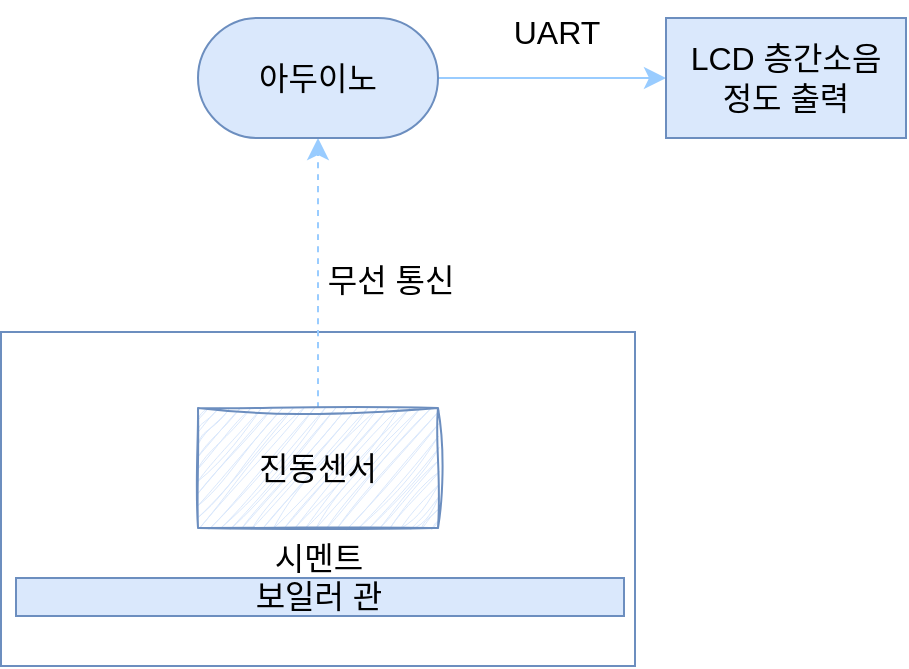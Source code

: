 <mxfile version="22.1.4" type="github">
  <diagram name="페이지-1" id="kf_clI3-zUnDliKACS2L">
    <mxGraphModel dx="1826" dy="1243" grid="0" gridSize="10" guides="1" tooltips="1" connect="1" arrows="1" fold="1" page="0" pageScale="1" pageWidth="827" pageHeight="1169" math="0" shadow="0">
      <root>
        <mxCell id="0" />
        <mxCell id="1" parent="0" />
        <mxCell id="QPYxWmbKvU3KrbAd64kX-11" value="" style="rounded=0;whiteSpace=wrap;html=1;fontSize=16;fillColor=#dae8fc;strokeColor=#6c8ebf;" vertex="1" parent="1">
          <mxGeometry x="-247" y="231" width="304" height="19" as="geometry" />
        </mxCell>
        <mxCell id="QPYxWmbKvU3KrbAd64kX-9" value="&lt;br&gt;&lt;br&gt;&lt;br&gt;&lt;br&gt;시멘트&lt;br&gt;보일러 관" style="rounded=0;whiteSpace=wrap;html=1;fontSize=16;fillColor=none;strokeColor=#6c8ebf;" vertex="1" parent="1">
          <mxGeometry x="-254.5" y="108" width="317" height="167" as="geometry" />
        </mxCell>
        <mxCell id="QPYxWmbKvU3KrbAd64kX-4" value="" style="edgeStyle=none;curved=1;rounded=0;orthogonalLoop=1;jettySize=auto;html=1;fontSize=12;startSize=8;endSize=8;dashed=1;strokeColor=#99CCFF;" edge="1" parent="1" source="QPYxWmbKvU3KrbAd64kX-1" target="QPYxWmbKvU3KrbAd64kX-3">
          <mxGeometry relative="1" as="geometry" />
        </mxCell>
        <mxCell id="QPYxWmbKvU3KrbAd64kX-1" value="진동센서" style="whiteSpace=wrap;html=1;fontSize=16;fillColor=#dae8fc;strokeColor=#6c8ebf;sketch=1;curveFitting=1;jiggle=2;" vertex="1" parent="1">
          <mxGeometry x="-156" y="146" width="120" height="60" as="geometry" />
        </mxCell>
        <mxCell id="QPYxWmbKvU3KrbAd64kX-7" value="" style="edgeStyle=none;curved=1;rounded=0;orthogonalLoop=1;jettySize=auto;html=1;fontSize=12;startSize=8;endSize=8;strokeColor=#99CCFF;" edge="1" parent="1" source="QPYxWmbKvU3KrbAd64kX-3" target="QPYxWmbKvU3KrbAd64kX-6">
          <mxGeometry relative="1" as="geometry" />
        </mxCell>
        <mxCell id="QPYxWmbKvU3KrbAd64kX-3" value="아두이노" style="whiteSpace=wrap;html=1;fontSize=16;fillColor=#dae8fc;strokeColor=#6c8ebf;rounded=1;arcSize=50;" vertex="1" parent="1">
          <mxGeometry x="-156" y="-49" width="120" height="60" as="geometry" />
        </mxCell>
        <mxCell id="QPYxWmbKvU3KrbAd64kX-5" value="무선 통신" style="text;html=1;align=center;verticalAlign=middle;resizable=0;points=[];autosize=1;strokeColor=none;fillColor=none;fontSize=16;" vertex="1" parent="1">
          <mxGeometry x="-103" y="66" width="86" height="31" as="geometry" />
        </mxCell>
        <mxCell id="QPYxWmbKvU3KrbAd64kX-6" value="LCD 층간소음&lt;br&gt;정도 출력" style="rounded=0;whiteSpace=wrap;html=1;fontSize=16;fillColor=#dae8fc;strokeColor=#6c8ebf;" vertex="1" parent="1">
          <mxGeometry x="78" y="-49" width="120" height="60" as="geometry" />
        </mxCell>
        <mxCell id="QPYxWmbKvU3KrbAd64kX-8" value="UART" style="text;html=1;align=center;verticalAlign=middle;resizable=0;points=[];autosize=1;strokeColor=none;fillColor=none;fontSize=16;" vertex="1" parent="1">
          <mxGeometry x="-8" y="-58" width="61" height="31" as="geometry" />
        </mxCell>
      </root>
    </mxGraphModel>
  </diagram>
</mxfile>

